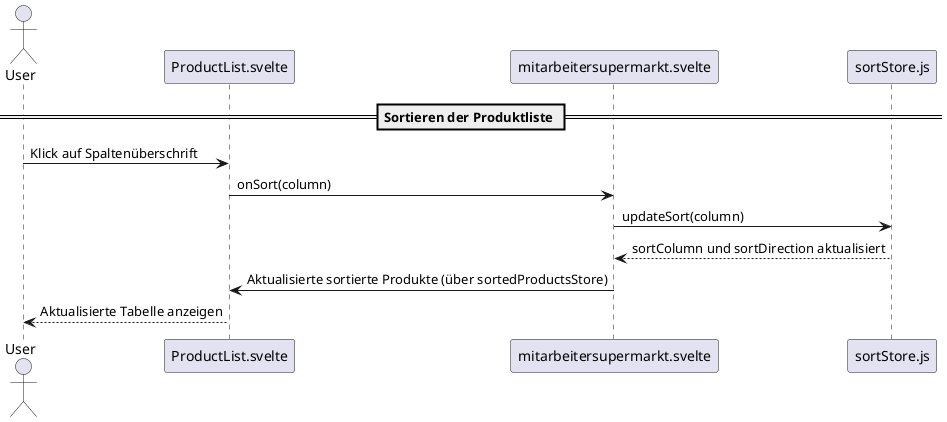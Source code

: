 @startuml
actor User

participant "ProductList.svelte" as PL
participant "mitarbeitersupermarkt.svelte" as MS
participant "sortStore.js" as SortStore

== Sortieren der Produktliste ==
User -> PL: Klick auf Spaltenüberschrift
PL -> MS: onSort(column)
MS -> SortStore: updateSort(column)
SortStore --> MS: sortColumn und sortDirection aktualisiert
MS -> PL: Aktualisierte sortierte Produkte (über sortedProductsStore)
PL --> User: Aktualisierte Tabelle anzeigen
@enduml

